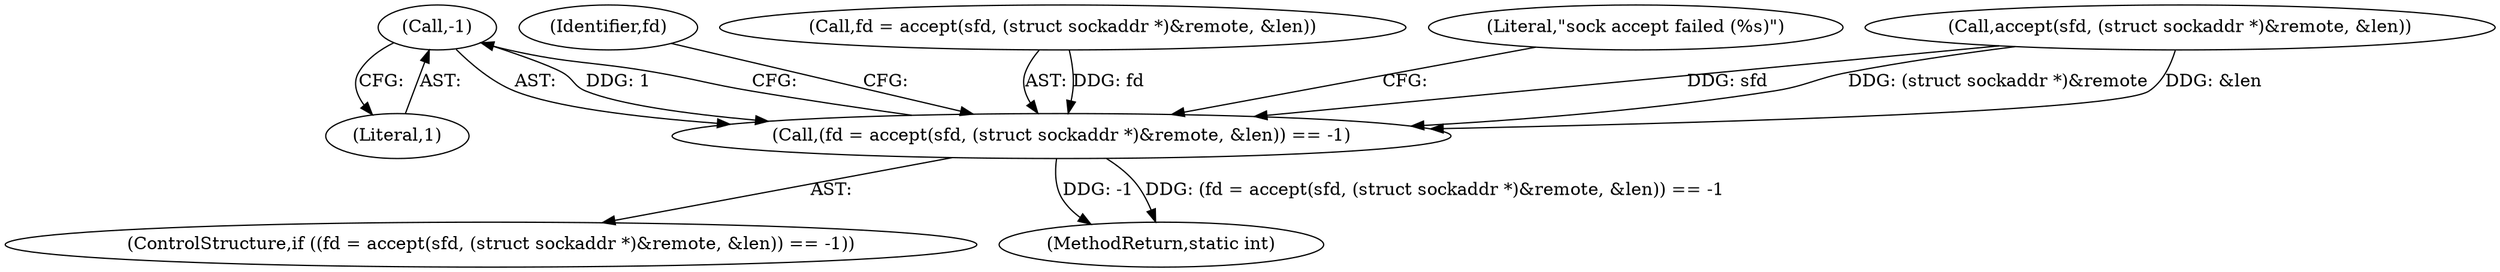 digraph "1_Android_472271b153c5dc53c28beac55480a8d8434b2d5c_72@del" {
"1000151" [label="(Call,-1)"];
"1000140" [label="(Call,(fd = accept(sfd, (struct sockaddr *)&remote, &len)) == -1)"];
"1000139" [label="(ControlStructure,if ((fd = accept(sfd, (struct sockaddr *)&remote, &len)) == -1))"];
"1000162" [label="(Identifier,fd)"];
"1000141" [label="(Call,fd = accept(sfd, (struct sockaddr *)&remote, &len))"];
"1000163" [label="(MethodReturn,static int)"];
"1000155" [label="(Literal,\"sock accept failed (%s)\")"];
"1000143" [label="(Call,accept(sfd, (struct sockaddr *)&remote, &len))"];
"1000152" [label="(Literal,1)"];
"1000140" [label="(Call,(fd = accept(sfd, (struct sockaddr *)&remote, &len)) == -1)"];
"1000151" [label="(Call,-1)"];
"1000151" -> "1000140"  [label="AST: "];
"1000151" -> "1000152"  [label="CFG: "];
"1000152" -> "1000151"  [label="AST: "];
"1000140" -> "1000151"  [label="CFG: "];
"1000151" -> "1000140"  [label="DDG: 1"];
"1000140" -> "1000139"  [label="AST: "];
"1000141" -> "1000140"  [label="AST: "];
"1000155" -> "1000140"  [label="CFG: "];
"1000162" -> "1000140"  [label="CFG: "];
"1000140" -> "1000163"  [label="DDG: -1"];
"1000140" -> "1000163"  [label="DDG: (fd = accept(sfd, (struct sockaddr *)&remote, &len)) == -1"];
"1000141" -> "1000140"  [label="DDG: fd"];
"1000143" -> "1000140"  [label="DDG: sfd"];
"1000143" -> "1000140"  [label="DDG: (struct sockaddr *)&remote"];
"1000143" -> "1000140"  [label="DDG: &len"];
}
